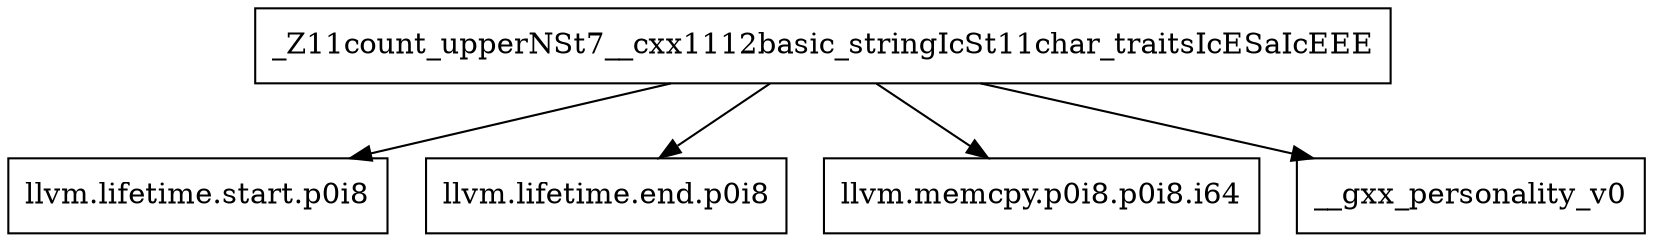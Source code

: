 digraph CallGraph {
    // Nodes
    node [shape=box];
    count_upper [label="_Z11count_upperNSt7__cxx1112basic_stringIcSt11char_traitsIcESaIcEEE"];
    llvm_lifetime_start [label="llvm.lifetime.start.p0i8"];
    llvm_lifetime_end [label="llvm.lifetime.end.p0i8"];
    llvm_memcpy [label="llvm.memcpy.p0i8.p0i8.i64"];
    gxx_personality [label="__gxx_personality_v0"];

    // Edges
    count_upper -> llvm_lifetime_start;
    count_upper -> llvm_lifetime_end;
    count_upper -> llvm_memcpy;
    count_upper -> gxx_personality;
}
